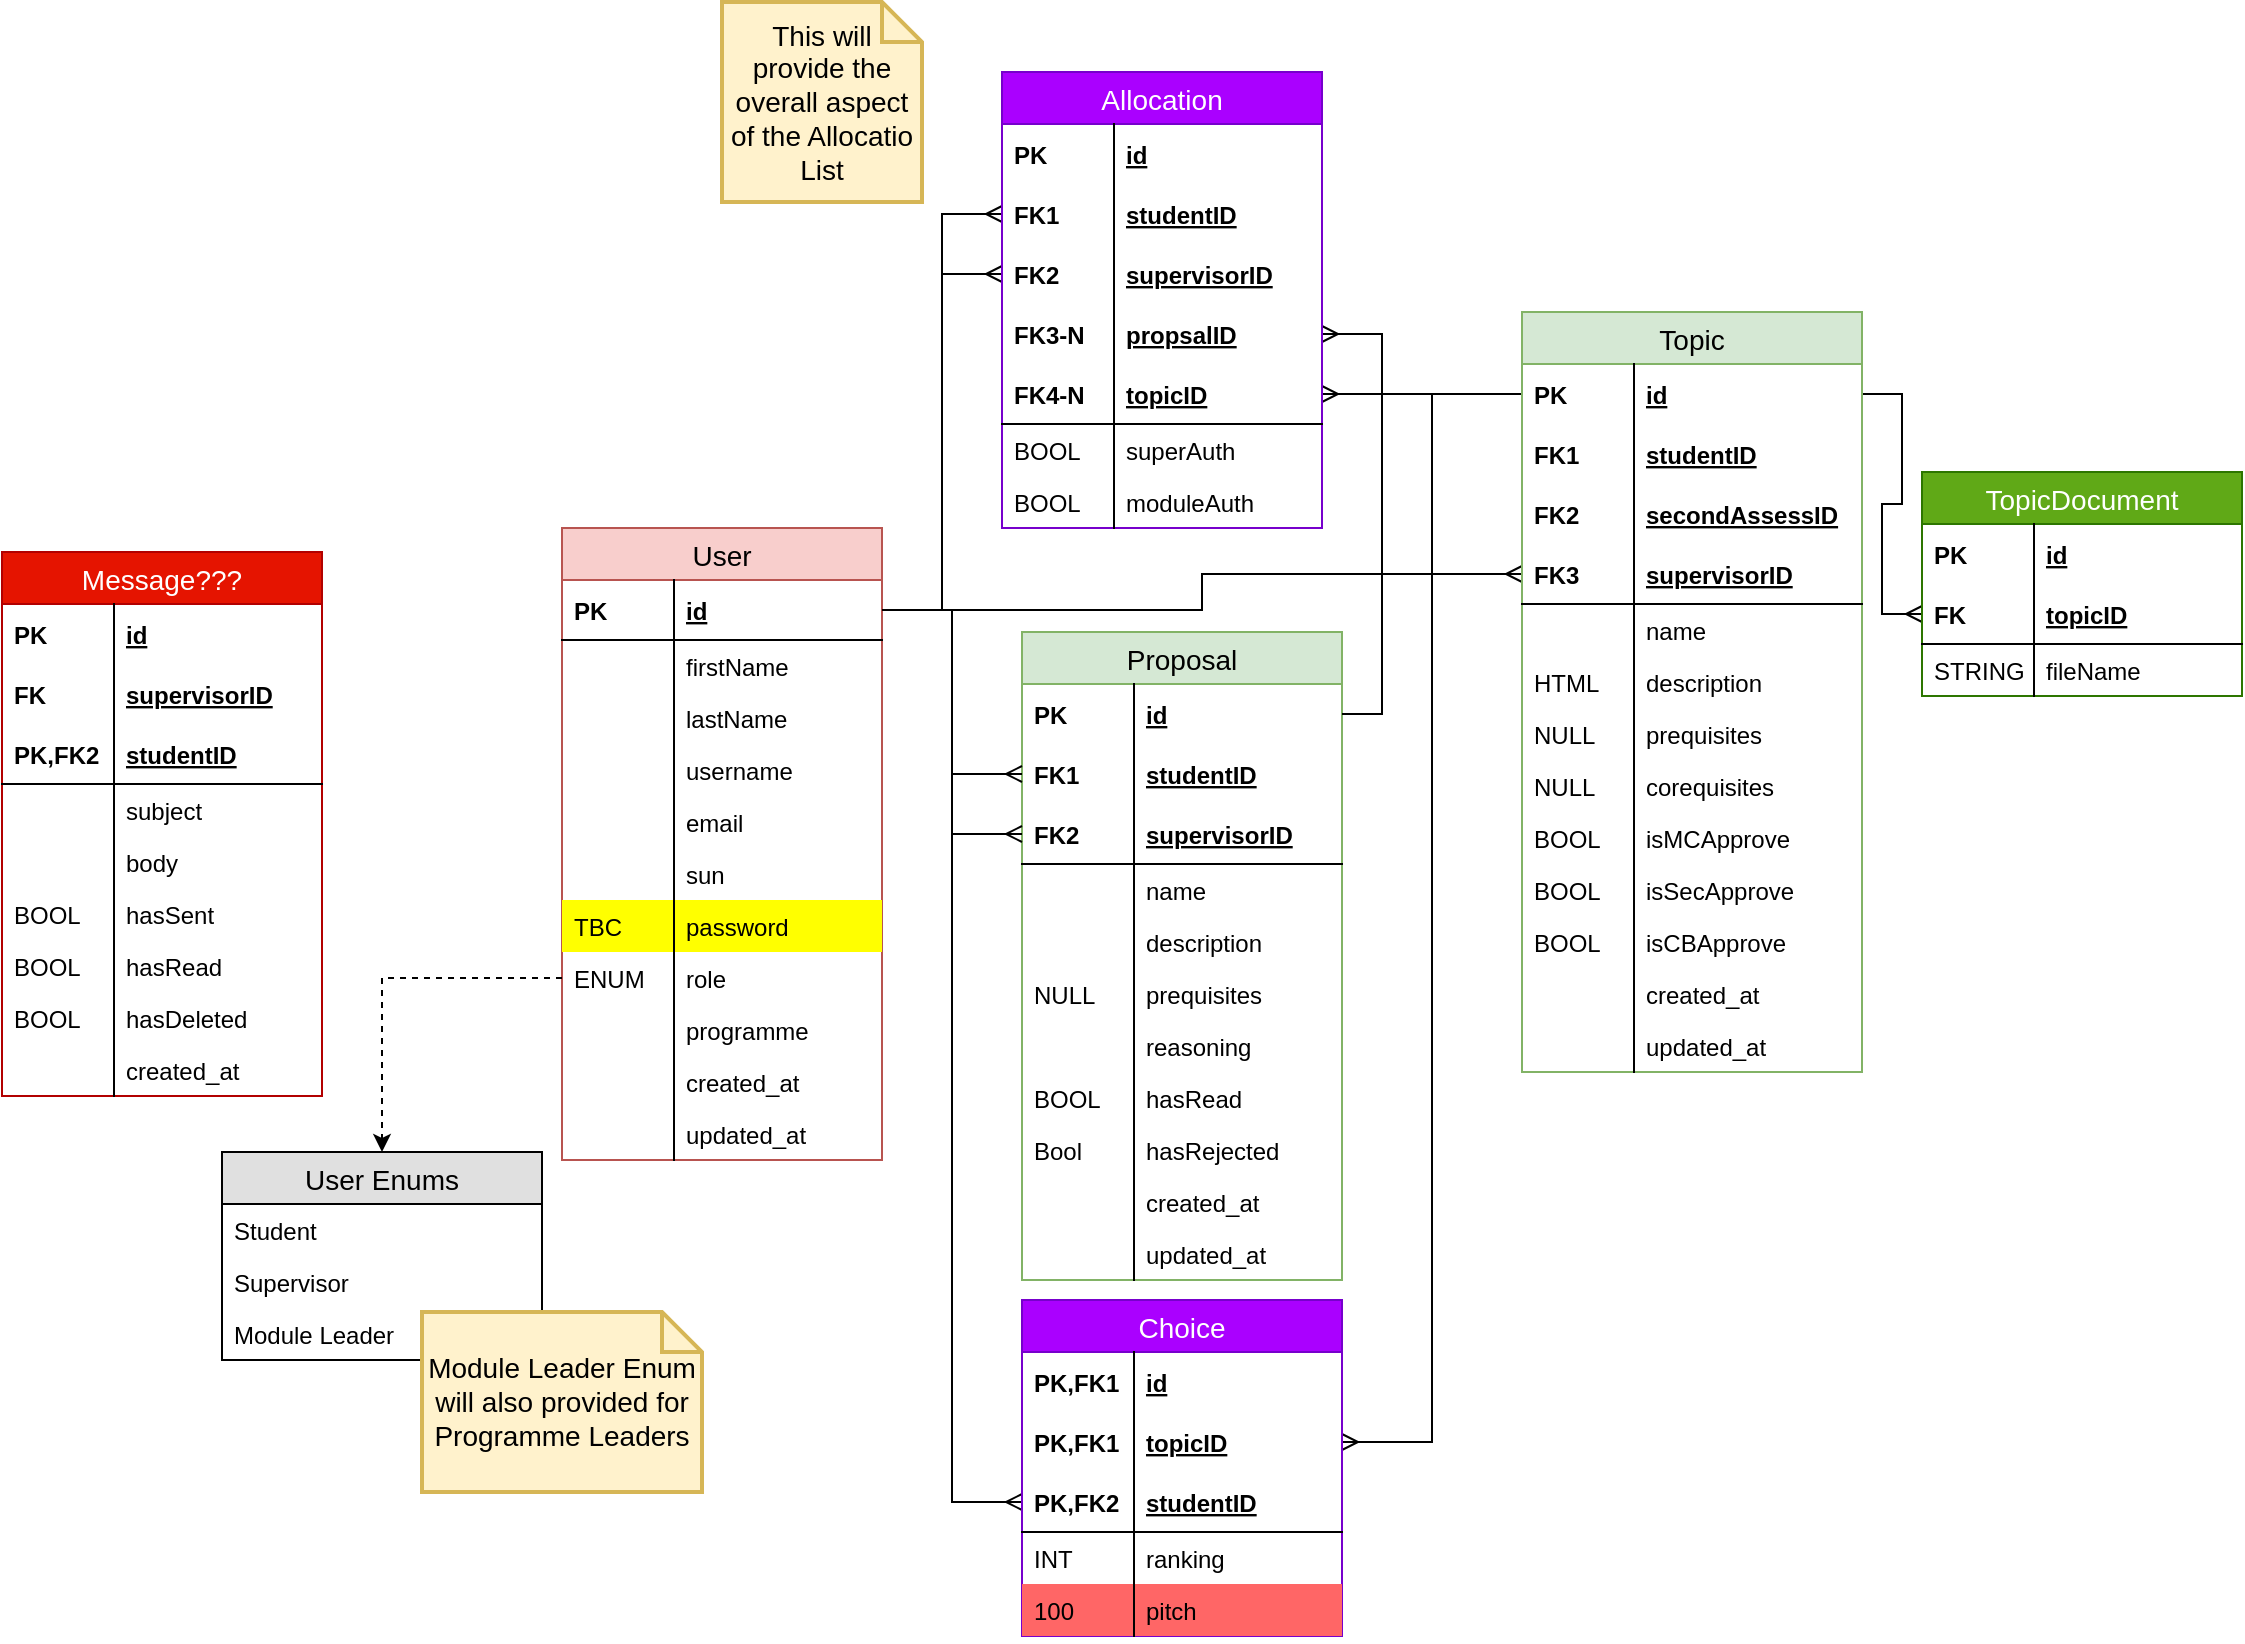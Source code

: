 <mxfile version="13.0.3" type="device"><diagram id="pIJB-IJqML7CF4rNglM8" name="Page-1"><mxGraphModel dx="1092" dy="816" grid="1" gridSize="10" guides="1" tooltips="1" connect="1" arrows="1" fold="1" page="1" pageScale="1" pageWidth="1169" pageHeight="827" math="0" shadow="0"><root><mxCell id="0"/><mxCell id="1" parent="0"/><mxCell id="Wt9ArLa1HnGOjjx6jEQi-1" value="User" style="swimlane;fontStyle=0;childLayout=stackLayout;horizontal=1;startSize=26;fillColor=#f8cecc;horizontalStack=0;resizeParent=1;resizeParentMax=0;resizeLast=0;collapsible=1;marginBottom=0;swimlaneFillColor=#ffffff;align=center;fontSize=14;strokeColor=#b85450;" parent="1" vertex="1"><mxGeometry x="300" y="268" width="160" height="316" as="geometry"/></mxCell><mxCell id="Wt9ArLa1HnGOjjx6jEQi-4" value="id" style="shape=partialRectangle;top=0;left=0;right=0;bottom=1;align=left;verticalAlign=middle;fillColor=none;spacingLeft=60;spacingRight=4;overflow=hidden;rotatable=0;points=[[0,0.5],[1,0.5]];portConstraint=eastwest;dropTarget=0;fontStyle=5;fontSize=12;" parent="Wt9ArLa1HnGOjjx6jEQi-1" vertex="1"><mxGeometry y="26" width="160" height="30" as="geometry"/></mxCell><mxCell id="Wt9ArLa1HnGOjjx6jEQi-5" value="PK" style="shape=partialRectangle;fontStyle=1;top=0;left=0;bottom=0;fillColor=none;align=left;verticalAlign=middle;spacingLeft=4;spacingRight=4;overflow=hidden;rotatable=0;points=[];portConstraint=eastwest;part=1;fontSize=12;" parent="Wt9ArLa1HnGOjjx6jEQi-4" vertex="1" connectable="0"><mxGeometry width="56" height="30" as="geometry"/></mxCell><mxCell id="Wt9ArLa1HnGOjjx6jEQi-6" value="firstName" style="shape=partialRectangle;top=0;left=0;right=0;bottom=0;align=left;verticalAlign=top;fillColor=none;spacingLeft=60;spacingRight=4;overflow=hidden;rotatable=0;points=[[0,0.5],[1,0.5]];portConstraint=eastwest;dropTarget=0;fontSize=12;" parent="Wt9ArLa1HnGOjjx6jEQi-1" vertex="1"><mxGeometry y="56" width="160" height="26" as="geometry"/></mxCell><mxCell id="Wt9ArLa1HnGOjjx6jEQi-7" value="" style="shape=partialRectangle;top=0;left=0;bottom=0;fillColor=none;align=left;verticalAlign=top;spacingLeft=4;spacingRight=4;overflow=hidden;rotatable=0;points=[];portConstraint=eastwest;part=1;fontSize=12;" parent="Wt9ArLa1HnGOjjx6jEQi-6" vertex="1" connectable="0"><mxGeometry width="56" height="26" as="geometry"/></mxCell><mxCell id="6PPOY9X0TwEy5Eci-0f8-1" value="lastName" style="shape=partialRectangle;top=0;left=0;right=0;bottom=0;align=left;verticalAlign=top;fillColor=none;spacingLeft=60;spacingRight=4;overflow=hidden;rotatable=0;points=[[0,0.5],[1,0.5]];portConstraint=eastwest;dropTarget=0;fontSize=12;" vertex="1" parent="Wt9ArLa1HnGOjjx6jEQi-1"><mxGeometry y="82" width="160" height="26" as="geometry"/></mxCell><mxCell id="6PPOY9X0TwEy5Eci-0f8-2" value="" style="shape=partialRectangle;top=0;left=0;bottom=0;fillColor=none;align=left;verticalAlign=top;spacingLeft=4;spacingRight=4;overflow=hidden;rotatable=0;points=[];portConstraint=eastwest;part=1;fontSize=12;" vertex="1" connectable="0" parent="6PPOY9X0TwEy5Eci-0f8-1"><mxGeometry width="56" height="26" as="geometry"/></mxCell><mxCell id="Wt9ArLa1HnGOjjx6jEQi-8" value="username" style="shape=partialRectangle;top=0;left=0;right=0;bottom=0;align=left;verticalAlign=top;fillColor=none;spacingLeft=60;spacingRight=4;overflow=hidden;rotatable=0;points=[[0,0.5],[1,0.5]];portConstraint=eastwest;dropTarget=0;fontSize=12;" parent="Wt9ArLa1HnGOjjx6jEQi-1" vertex="1"><mxGeometry y="108" width="160" height="26" as="geometry"/></mxCell><mxCell id="Wt9ArLa1HnGOjjx6jEQi-9" value="" style="shape=partialRectangle;top=0;left=0;bottom=0;fillColor=none;align=left;verticalAlign=top;spacingLeft=4;spacingRight=4;overflow=hidden;rotatable=0;points=[];portConstraint=eastwest;part=1;fontSize=12;" parent="Wt9ArLa1HnGOjjx6jEQi-8" vertex="1" connectable="0"><mxGeometry width="56" height="26" as="geometry"/></mxCell><mxCell id="Wt9ArLa1HnGOjjx6jEQi-10" value="email" style="shape=partialRectangle;top=0;left=0;right=0;bottom=0;align=left;verticalAlign=top;fillColor=none;spacingLeft=60;spacingRight=4;overflow=hidden;rotatable=0;points=[[0,0.5],[1,0.5]];portConstraint=eastwest;dropTarget=0;fontSize=12;" parent="Wt9ArLa1HnGOjjx6jEQi-1" vertex="1"><mxGeometry y="134" width="160" height="26" as="geometry"/></mxCell><mxCell id="Wt9ArLa1HnGOjjx6jEQi-11" value="" style="shape=partialRectangle;top=0;left=0;bottom=0;fillColor=none;align=left;verticalAlign=top;spacingLeft=4;spacingRight=4;overflow=hidden;rotatable=0;points=[];portConstraint=eastwest;part=1;fontSize=12;" parent="Wt9ArLa1HnGOjjx6jEQi-10" vertex="1" connectable="0"><mxGeometry width="56" height="26" as="geometry"/></mxCell><mxCell id="Wt9ArLa1HnGOjjx6jEQi-12" value="sun" style="shape=partialRectangle;top=0;left=0;right=0;bottom=0;align=left;verticalAlign=top;fillColor=none;spacingLeft=60;spacingRight=4;overflow=hidden;rotatable=0;points=[[0,0.5],[1,0.5]];portConstraint=eastwest;dropTarget=0;fontSize=12;" parent="Wt9ArLa1HnGOjjx6jEQi-1" vertex="1"><mxGeometry y="160" width="160" height="26" as="geometry"/></mxCell><mxCell id="Wt9ArLa1HnGOjjx6jEQi-13" value="" style="shape=partialRectangle;top=0;left=0;bottom=0;fillColor=none;align=left;verticalAlign=top;spacingLeft=4;spacingRight=4;overflow=hidden;rotatable=0;points=[];portConstraint=eastwest;part=1;fontSize=12;" parent="Wt9ArLa1HnGOjjx6jEQi-12" vertex="1" connectable="0"><mxGeometry width="56" height="26" as="geometry"/></mxCell><mxCell id="5IwWp7pkrvPKQv2HAcZf-7" value="password" style="shape=partialRectangle;top=0;left=0;right=0;bottom=0;align=left;verticalAlign=top;fillColor=#FFFF00;spacingLeft=60;spacingRight=4;overflow=hidden;rotatable=0;points=[[0,0.5],[1,0.5]];portConstraint=eastwest;dropTarget=0;fontSize=12;" parent="Wt9ArLa1HnGOjjx6jEQi-1" vertex="1"><mxGeometry y="186" width="160" height="26" as="geometry"/></mxCell><mxCell id="5IwWp7pkrvPKQv2HAcZf-8" value="TBC" style="shape=partialRectangle;top=0;left=0;bottom=0;fillColor=none;align=left;verticalAlign=top;spacingLeft=4;spacingRight=4;overflow=hidden;rotatable=0;points=[];portConstraint=eastwest;part=1;fontSize=12;" parent="5IwWp7pkrvPKQv2HAcZf-7" vertex="1" connectable="0"><mxGeometry width="56" height="26" as="geometry"/></mxCell><mxCell id="Wt9ArLa1HnGOjjx6jEQi-14" value="role" style="shape=partialRectangle;top=0;left=0;right=0;bottom=0;align=left;verticalAlign=top;fillColor=none;spacingLeft=60;spacingRight=4;overflow=hidden;rotatable=0;points=[[0,0.5],[1,0.5]];portConstraint=eastwest;dropTarget=0;fontSize=12;" parent="Wt9ArLa1HnGOjjx6jEQi-1" vertex="1"><mxGeometry y="212" width="160" height="26" as="geometry"/></mxCell><mxCell id="Wt9ArLa1HnGOjjx6jEQi-15" value="ENUM" style="shape=partialRectangle;top=0;left=0;bottom=0;fillColor=none;align=left;verticalAlign=top;spacingLeft=4;spacingRight=4;overflow=hidden;rotatable=0;points=[];portConstraint=eastwest;part=1;fontSize=12;" parent="Wt9ArLa1HnGOjjx6jEQi-14" vertex="1" connectable="0"><mxGeometry width="56" height="26" as="geometry"/></mxCell><mxCell id="Wt9ArLa1HnGOjjx6jEQi-18" value="programme" style="shape=partialRectangle;top=0;left=0;right=0;bottom=0;align=left;verticalAlign=top;fillColor=none;spacingLeft=60;spacingRight=4;overflow=hidden;rotatable=0;points=[[0,0.5],[1,0.5]];portConstraint=eastwest;dropTarget=0;fontSize=12;" parent="Wt9ArLa1HnGOjjx6jEQi-1" vertex="1"><mxGeometry y="238" width="160" height="26" as="geometry"/></mxCell><mxCell id="Wt9ArLa1HnGOjjx6jEQi-19" value="" style="shape=partialRectangle;top=0;left=0;bottom=0;fillColor=none;align=left;verticalAlign=top;spacingLeft=4;spacingRight=4;overflow=hidden;rotatable=0;points=[];portConstraint=eastwest;part=1;fontSize=12;" parent="Wt9ArLa1HnGOjjx6jEQi-18" vertex="1" connectable="0"><mxGeometry width="56" height="26" as="geometry"/></mxCell><mxCell id="hF4UYWs_kjQlju7EHwO2-56" value="created_at" style="shape=partialRectangle;top=0;left=0;right=0;bottom=0;align=left;verticalAlign=top;fillColor=none;spacingLeft=60;spacingRight=4;overflow=hidden;rotatable=0;points=[[0,0.5],[1,0.5]];portConstraint=eastwest;dropTarget=0;fontSize=12;" parent="Wt9ArLa1HnGOjjx6jEQi-1" vertex="1"><mxGeometry y="264" width="160" height="26" as="geometry"/></mxCell><mxCell id="hF4UYWs_kjQlju7EHwO2-57" value="" style="shape=partialRectangle;top=0;left=0;bottom=0;fillColor=none;align=left;verticalAlign=top;spacingLeft=4;spacingRight=4;overflow=hidden;rotatable=0;points=[];portConstraint=eastwest;part=1;fontSize=12;" parent="hF4UYWs_kjQlju7EHwO2-56" vertex="1" connectable="0"><mxGeometry width="56" height="26" as="geometry"/></mxCell><mxCell id="5IwWp7pkrvPKQv2HAcZf-9" value="updated_at" style="shape=partialRectangle;top=0;left=0;right=0;bottom=0;align=left;verticalAlign=top;fillColor=none;spacingLeft=60;spacingRight=4;overflow=hidden;rotatable=0;points=[[0,0.5],[1,0.5]];portConstraint=eastwest;dropTarget=0;fontSize=12;" parent="Wt9ArLa1HnGOjjx6jEQi-1" vertex="1"><mxGeometry y="290" width="160" height="26" as="geometry"/></mxCell><mxCell id="5IwWp7pkrvPKQv2HAcZf-10" value="" style="shape=partialRectangle;top=0;left=0;bottom=0;fillColor=none;align=left;verticalAlign=top;spacingLeft=4;spacingRight=4;overflow=hidden;rotatable=0;points=[];portConstraint=eastwest;part=1;fontSize=12;" parent="5IwWp7pkrvPKQv2HAcZf-9" vertex="1" connectable="0"><mxGeometry width="56" height="26" as="geometry"/></mxCell><mxCell id="Wt9ArLa1HnGOjjx6jEQi-61" style="edgeStyle=orthogonalEdgeStyle;rounded=0;orthogonalLoop=1;jettySize=auto;html=1;exitX=1;exitY=0.5;exitDx=0;exitDy=0;entryX=0;entryY=0.5;entryDx=0;entryDy=0;endArrow=ERmany;endFill=0;" parent="1" source="Wt9ArLa1HnGOjjx6jEQi-4" target="Wt9ArLa1HnGOjjx6jEQi-38" edge="1"><mxGeometry relative="1" as="geometry"/></mxCell><mxCell id="Wt9ArLa1HnGOjjx6jEQi-72" style="edgeStyle=orthogonalEdgeStyle;rounded=0;orthogonalLoop=1;jettySize=auto;html=1;exitX=1;exitY=0.5;exitDx=0;exitDy=0;entryX=0;entryY=0.5;entryDx=0;entryDy=0;endArrow=ERmany;endFill=0;" parent="1" source="Wt9ArLa1HnGOjjx6jEQi-4" target="Wt9ArLa1HnGOjjx6jEQi-64" edge="1"><mxGeometry relative="1" as="geometry"/></mxCell><mxCell id="Wt9ArLa1HnGOjjx6jEQi-73" style="edgeStyle=orthogonalEdgeStyle;rounded=0;orthogonalLoop=1;jettySize=auto;html=1;exitX=0;exitY=0.5;exitDx=0;exitDy=0;endArrow=ERmany;endFill=0;" parent="1" source="Wt9ArLa1HnGOjjx6jEQi-36" target="Wt9ArLa1HnGOjjx6jEQi-66" edge="1"><mxGeometry relative="1" as="geometry"/></mxCell><mxCell id="Wt9ArLa1HnGOjjx6jEQi-74" value="Proposal" style="swimlane;fontStyle=0;childLayout=stackLayout;horizontal=1;startSize=26;fillColor=#d5e8d4;horizontalStack=0;resizeParent=1;resizeParentMax=0;resizeLast=0;collapsible=1;marginBottom=0;swimlaneFillColor=#ffffff;align=center;fontSize=14;strokeColor=#82b366;" parent="1" vertex="1"><mxGeometry x="530" y="320" width="160" height="324" as="geometry"/></mxCell><mxCell id="Wt9ArLa1HnGOjjx6jEQi-75" value="id" style="shape=partialRectangle;top=0;left=0;right=0;bottom=0;align=left;verticalAlign=middle;fillColor=none;spacingLeft=60;spacingRight=4;overflow=hidden;rotatable=0;points=[[0,0.5],[1,0.5]];portConstraint=eastwest;dropTarget=0;fontStyle=5;fontSize=12;" parent="Wt9ArLa1HnGOjjx6jEQi-74" vertex="1"><mxGeometry y="26" width="160" height="30" as="geometry"/></mxCell><mxCell id="Wt9ArLa1HnGOjjx6jEQi-76" value="PK" style="shape=partialRectangle;fontStyle=1;top=0;left=0;bottom=0;fillColor=none;align=left;verticalAlign=middle;spacingLeft=4;spacingRight=4;overflow=hidden;rotatable=0;points=[];portConstraint=eastwest;part=1;fontSize=12;" parent="Wt9ArLa1HnGOjjx6jEQi-75" vertex="1" connectable="0"><mxGeometry width="56" height="30" as="geometry"/></mxCell><mxCell id="Wt9ArLa1HnGOjjx6jEQi-81" value="studentID" style="shape=partialRectangle;top=0;left=0;right=0;bottom=0;align=left;verticalAlign=middle;fillColor=none;spacingLeft=60;spacingRight=4;overflow=hidden;rotatable=0;points=[[0,0.5],[1,0.5]];portConstraint=eastwest;dropTarget=0;fontStyle=5;fontSize=12;" parent="Wt9ArLa1HnGOjjx6jEQi-74" vertex="1"><mxGeometry y="56" width="160" height="30" as="geometry"/></mxCell><mxCell id="Wt9ArLa1HnGOjjx6jEQi-82" value="FK1" style="shape=partialRectangle;fontStyle=1;top=0;left=0;bottom=0;fillColor=none;align=left;verticalAlign=middle;spacingLeft=4;spacingRight=4;overflow=hidden;rotatable=0;points=[];portConstraint=eastwest;part=1;fontSize=12;" parent="Wt9ArLa1HnGOjjx6jEQi-81" vertex="1" connectable="0"><mxGeometry width="56" height="30" as="geometry"/></mxCell><mxCell id="Wt9ArLa1HnGOjjx6jEQi-77" value="supervisorID" style="shape=partialRectangle;top=0;left=0;right=0;bottom=1;align=left;verticalAlign=middle;fillColor=none;spacingLeft=60;spacingRight=4;overflow=hidden;rotatable=0;points=[[0,0.5],[1,0.5]];portConstraint=eastwest;dropTarget=0;fontStyle=5;fontSize=12;" parent="Wt9ArLa1HnGOjjx6jEQi-74" vertex="1"><mxGeometry y="86" width="160" height="30" as="geometry"/></mxCell><mxCell id="Wt9ArLa1HnGOjjx6jEQi-78" value="FK2" style="shape=partialRectangle;fontStyle=1;top=0;left=0;bottom=0;fillColor=none;align=left;verticalAlign=middle;spacingLeft=4;spacingRight=4;overflow=hidden;rotatable=0;points=[];portConstraint=eastwest;part=1;fontSize=12;" parent="Wt9ArLa1HnGOjjx6jEQi-77" vertex="1" connectable="0"><mxGeometry width="56" height="30" as="geometry"/></mxCell><mxCell id="Wt9ArLa1HnGOjjx6jEQi-79" value="name" style="shape=partialRectangle;top=0;left=0;right=0;bottom=0;align=left;verticalAlign=top;fillColor=none;spacingLeft=60;spacingRight=4;overflow=hidden;rotatable=0;points=[[0,0.5],[1,0.5]];portConstraint=eastwest;dropTarget=0;fontSize=12;" parent="Wt9ArLa1HnGOjjx6jEQi-74" vertex="1"><mxGeometry y="116" width="160" height="26" as="geometry"/></mxCell><mxCell id="Wt9ArLa1HnGOjjx6jEQi-80" value="" style="shape=partialRectangle;top=0;left=0;bottom=0;fillColor=none;align=left;verticalAlign=top;spacingLeft=4;spacingRight=4;overflow=hidden;rotatable=0;points=[];portConstraint=eastwest;part=1;fontSize=12;" parent="Wt9ArLa1HnGOjjx6jEQi-79" vertex="1" connectable="0"><mxGeometry width="56" height="26" as="geometry"/></mxCell><mxCell id="Wt9ArLa1HnGOjjx6jEQi-85" value="description" style="shape=partialRectangle;top=0;left=0;right=0;bottom=0;align=left;verticalAlign=top;fillColor=none;spacingLeft=60;spacingRight=4;overflow=hidden;rotatable=0;points=[[0,0.5],[1,0.5]];portConstraint=eastwest;dropTarget=0;fontSize=12;" parent="Wt9ArLa1HnGOjjx6jEQi-74" vertex="1"><mxGeometry y="142" width="160" height="26" as="geometry"/></mxCell><mxCell id="Wt9ArLa1HnGOjjx6jEQi-86" value="" style="shape=partialRectangle;top=0;left=0;bottom=0;fillColor=none;align=left;verticalAlign=top;spacingLeft=4;spacingRight=4;overflow=hidden;rotatable=0;points=[];portConstraint=eastwest;part=1;fontSize=12;" parent="Wt9ArLa1HnGOjjx6jEQi-85" vertex="1" connectable="0"><mxGeometry width="56" height="26" as="geometry"/></mxCell><mxCell id="wi3k0nKlfGp38CynhRo2-2" value="prequisites" style="shape=partialRectangle;top=0;left=0;right=0;bottom=0;align=left;verticalAlign=top;fillColor=none;spacingLeft=60;spacingRight=4;overflow=hidden;rotatable=0;points=[[0,0.5],[1,0.5]];portConstraint=eastwest;dropTarget=0;fontSize=12;" parent="Wt9ArLa1HnGOjjx6jEQi-74" vertex="1"><mxGeometry y="168" width="160" height="26" as="geometry"/></mxCell><mxCell id="wi3k0nKlfGp38CynhRo2-3" value="NULL" style="shape=partialRectangle;top=0;left=0;bottom=0;fillColor=none;align=left;verticalAlign=top;spacingLeft=4;spacingRight=4;overflow=hidden;rotatable=0;points=[];portConstraint=eastwest;part=1;fontSize=12;" parent="wi3k0nKlfGp38CynhRo2-2" vertex="1" connectable="0"><mxGeometry width="56" height="26" as="geometry"/></mxCell><mxCell id="_rN2ueFDm7kN7MeMnVRE-1" value="reasoning" style="shape=partialRectangle;top=0;left=0;right=0;bottom=0;align=left;verticalAlign=top;fillColor=none;spacingLeft=60;spacingRight=4;overflow=hidden;rotatable=0;points=[[0,0.5],[1,0.5]];portConstraint=eastwest;dropTarget=0;fontSize=12;" parent="Wt9ArLa1HnGOjjx6jEQi-74" vertex="1"><mxGeometry y="194" width="160" height="26" as="geometry"/></mxCell><mxCell id="_rN2ueFDm7kN7MeMnVRE-2" value="" style="shape=partialRectangle;top=0;left=0;bottom=0;fillColor=none;align=left;verticalAlign=top;spacingLeft=4;spacingRight=4;overflow=hidden;rotatable=0;points=[];portConstraint=eastwest;part=1;fontSize=12;" parent="_rN2ueFDm7kN7MeMnVRE-1" vertex="1" connectable="0"><mxGeometry width="56" height="26" as="geometry"/></mxCell><mxCell id="6PPOY9X0TwEy5Eci-0f8-12" value="hasRead" style="shape=partialRectangle;top=0;left=0;right=0;bottom=0;align=left;verticalAlign=top;fillColor=none;spacingLeft=60;spacingRight=4;overflow=hidden;rotatable=0;points=[[0,0.5],[1,0.5]];portConstraint=eastwest;dropTarget=0;fontSize=12;" vertex="1" parent="Wt9ArLa1HnGOjjx6jEQi-74"><mxGeometry y="220" width="160" height="26" as="geometry"/></mxCell><mxCell id="6PPOY9X0TwEy5Eci-0f8-13" value="BOOL" style="shape=partialRectangle;top=0;left=0;bottom=0;fillColor=none;align=left;verticalAlign=top;spacingLeft=4;spacingRight=4;overflow=hidden;rotatable=0;points=[];portConstraint=eastwest;part=1;fontSize=12;" vertex="1" connectable="0" parent="6PPOY9X0TwEy5Eci-0f8-12"><mxGeometry width="56" height="26" as="geometry"/></mxCell><mxCell id="6PPOY9X0TwEy5Eci-0f8-14" value="hasRejected" style="shape=partialRectangle;top=0;left=0;right=0;bottom=0;align=left;verticalAlign=top;fillColor=none;spacingLeft=60;spacingRight=4;overflow=hidden;rotatable=0;points=[[0,0.5],[1,0.5]];portConstraint=eastwest;dropTarget=0;fontSize=12;" vertex="1" parent="Wt9ArLa1HnGOjjx6jEQi-74"><mxGeometry y="246" width="160" height="26" as="geometry"/></mxCell><mxCell id="6PPOY9X0TwEy5Eci-0f8-15" value="Bool" style="shape=partialRectangle;top=0;left=0;bottom=0;fillColor=none;align=left;verticalAlign=top;spacingLeft=4;spacingRight=4;overflow=hidden;rotatable=0;points=[];portConstraint=eastwest;part=1;fontSize=12;" vertex="1" connectable="0" parent="6PPOY9X0TwEy5Eci-0f8-14"><mxGeometry width="56" height="26" as="geometry"/></mxCell><mxCell id="hF4UYWs_kjQlju7EHwO2-30" value="created_at" style="shape=partialRectangle;top=0;left=0;right=0;bottom=0;align=left;verticalAlign=top;fillColor=none;spacingLeft=60;spacingRight=4;overflow=hidden;rotatable=0;points=[[0,0.5],[1,0.5]];portConstraint=eastwest;dropTarget=0;fontSize=12;" parent="Wt9ArLa1HnGOjjx6jEQi-74" vertex="1"><mxGeometry y="272" width="160" height="26" as="geometry"/></mxCell><mxCell id="hF4UYWs_kjQlju7EHwO2-31" value="" style="shape=partialRectangle;top=0;left=0;bottom=0;fillColor=none;align=left;verticalAlign=top;spacingLeft=4;spacingRight=4;overflow=hidden;rotatable=0;points=[];portConstraint=eastwest;part=1;fontSize=12;" parent="hF4UYWs_kjQlju7EHwO2-30" vertex="1" connectable="0"><mxGeometry width="56" height="26" as="geometry"/></mxCell><mxCell id="hF4UYWs_kjQlju7EHwO2-28" value="updated_at" style="shape=partialRectangle;top=0;left=0;right=0;bottom=0;align=left;verticalAlign=top;fillColor=none;spacingLeft=60;spacingRight=4;overflow=hidden;rotatable=0;points=[[0,0.5],[1,0.5]];portConstraint=eastwest;dropTarget=0;fontSize=12;" parent="Wt9ArLa1HnGOjjx6jEQi-74" vertex="1"><mxGeometry y="298" width="160" height="26" as="geometry"/></mxCell><mxCell id="hF4UYWs_kjQlju7EHwO2-29" value="" style="shape=partialRectangle;top=0;left=0;bottom=0;fillColor=none;align=left;verticalAlign=top;spacingLeft=4;spacingRight=4;overflow=hidden;rotatable=0;points=[];portConstraint=eastwest;part=1;fontSize=12;" parent="hF4UYWs_kjQlju7EHwO2-28" vertex="1" connectable="0"><mxGeometry width="56" height="26" as="geometry"/></mxCell><mxCell id="Wt9ArLa1HnGOjjx6jEQi-83" style="edgeStyle=orthogonalEdgeStyle;rounded=0;orthogonalLoop=1;jettySize=auto;html=1;exitX=1;exitY=0.5;exitDx=0;exitDy=0;entryX=0;entryY=0.5;entryDx=0;entryDy=0;endArrow=ERmany;endFill=0;" parent="1" source="Wt9ArLa1HnGOjjx6jEQi-4" target="Wt9ArLa1HnGOjjx6jEQi-81" edge="1"><mxGeometry relative="1" as="geometry"/></mxCell><mxCell id="Wt9ArLa1HnGOjjx6jEQi-84" style="edgeStyle=orthogonalEdgeStyle;rounded=0;orthogonalLoop=1;jettySize=auto;html=1;exitX=1;exitY=0.5;exitDx=0;exitDy=0;entryX=0;entryY=0.5;entryDx=0;entryDy=0;endArrow=ERmany;endFill=0;" parent="1" source="Wt9ArLa1HnGOjjx6jEQi-4" target="Wt9ArLa1HnGOjjx6jEQi-77" edge="1"><mxGeometry relative="1" as="geometry"/></mxCell><mxCell id="hF4UYWs_kjQlju7EHwO2-12" value="Message???" style="swimlane;fontStyle=0;childLayout=stackLayout;horizontal=1;startSize=26;fillColor=#e51400;horizontalStack=0;resizeParent=1;resizeParentMax=0;resizeLast=0;collapsible=1;marginBottom=0;swimlaneFillColor=#ffffff;align=center;fontSize=14;strokeColor=#B20000;fontColor=#ffffff;" parent="1" vertex="1"><mxGeometry x="20" y="280" width="160" height="272" as="geometry"/></mxCell><mxCell id="hF4UYWs_kjQlju7EHwO2-13" value="id" style="shape=partialRectangle;top=0;left=0;right=0;bottom=0;align=left;verticalAlign=middle;fillColor=none;spacingLeft=60;spacingRight=4;overflow=hidden;rotatable=0;points=[[0,0.5],[1,0.5]];portConstraint=eastwest;dropTarget=0;fontStyle=5;fontSize=12;" parent="hF4UYWs_kjQlju7EHwO2-12" vertex="1"><mxGeometry y="26" width="160" height="30" as="geometry"/></mxCell><mxCell id="hF4UYWs_kjQlju7EHwO2-14" value="PK" style="shape=partialRectangle;fontStyle=1;top=0;left=0;bottom=0;fillColor=none;align=left;verticalAlign=middle;spacingLeft=4;spacingRight=4;overflow=hidden;rotatable=0;points=[];portConstraint=eastwest;part=1;fontSize=12;" parent="hF4UYWs_kjQlju7EHwO2-13" vertex="1" connectable="0"><mxGeometry width="56" height="30" as="geometry"/></mxCell><mxCell id="R9j6-cXA-EE4j9JahgjB-1" value="supervisorID" style="shape=partialRectangle;top=0;left=0;right=0;bottom=0;align=left;verticalAlign=middle;fillColor=none;spacingLeft=60;spacingRight=4;overflow=hidden;rotatable=0;points=[[0,0.5],[1,0.5]];portConstraint=eastwest;dropTarget=0;fontStyle=5;fontSize=12;" parent="hF4UYWs_kjQlju7EHwO2-12" vertex="1"><mxGeometry y="56" width="160" height="30" as="geometry"/></mxCell><mxCell id="R9j6-cXA-EE4j9JahgjB-2" value="FK" style="shape=partialRectangle;fontStyle=1;top=0;left=0;bottom=0;fillColor=none;align=left;verticalAlign=middle;spacingLeft=4;spacingRight=4;overflow=hidden;rotatable=0;points=[];portConstraint=eastwest;part=1;fontSize=12;" parent="R9j6-cXA-EE4j9JahgjB-1" vertex="1" connectable="0"><mxGeometry width="56" height="30" as="geometry"/></mxCell><mxCell id="hF4UYWs_kjQlju7EHwO2-15" value="studentID" style="shape=partialRectangle;top=0;left=0;right=0;bottom=1;align=left;verticalAlign=middle;fillColor=none;spacingLeft=60;spacingRight=4;overflow=hidden;rotatable=0;points=[[0,0.5],[1,0.5]];portConstraint=eastwest;dropTarget=0;fontStyle=5;fontSize=12;" parent="hF4UYWs_kjQlju7EHwO2-12" vertex="1"><mxGeometry y="86" width="160" height="30" as="geometry"/></mxCell><mxCell id="hF4UYWs_kjQlju7EHwO2-16" value="PK,FK2" style="shape=partialRectangle;fontStyle=1;top=0;left=0;bottom=0;fillColor=none;align=left;verticalAlign=middle;spacingLeft=4;spacingRight=4;overflow=hidden;rotatable=0;points=[];portConstraint=eastwest;part=1;fontSize=12;" parent="hF4UYWs_kjQlju7EHwO2-15" vertex="1" connectable="0"><mxGeometry width="56" height="30" as="geometry"/></mxCell><mxCell id="hF4UYWs_kjQlju7EHwO2-17" value="subject" style="shape=partialRectangle;top=0;left=0;right=0;bottom=0;align=left;verticalAlign=top;fillColor=none;spacingLeft=60;spacingRight=4;overflow=hidden;rotatable=0;points=[[0,0.5],[1,0.5]];portConstraint=eastwest;dropTarget=0;fontSize=12;" parent="hF4UYWs_kjQlju7EHwO2-12" vertex="1"><mxGeometry y="116" width="160" height="26" as="geometry"/></mxCell><mxCell id="hF4UYWs_kjQlju7EHwO2-18" value="" style="shape=partialRectangle;top=0;left=0;bottom=0;fillColor=none;align=left;verticalAlign=top;spacingLeft=4;spacingRight=4;overflow=hidden;rotatable=0;points=[];portConstraint=eastwest;part=1;fontSize=12;" parent="hF4UYWs_kjQlju7EHwO2-17" vertex="1" connectable="0"><mxGeometry width="56" height="26" as="geometry"/></mxCell><mxCell id="hF4UYWs_kjQlju7EHwO2-19" value="body" style="shape=partialRectangle;top=0;left=0;right=0;bottom=0;align=left;verticalAlign=top;fillColor=none;spacingLeft=60;spacingRight=4;overflow=hidden;rotatable=0;points=[[0,0.5],[1,0.5]];portConstraint=eastwest;dropTarget=0;fontSize=12;" parent="hF4UYWs_kjQlju7EHwO2-12" vertex="1"><mxGeometry y="142" width="160" height="26" as="geometry"/></mxCell><mxCell id="hF4UYWs_kjQlju7EHwO2-20" value="" style="shape=partialRectangle;top=0;left=0;bottom=0;fillColor=none;align=left;verticalAlign=top;spacingLeft=4;spacingRight=4;overflow=hidden;rotatable=0;points=[];portConstraint=eastwest;part=1;fontSize=12;" parent="hF4UYWs_kjQlju7EHwO2-19" vertex="1" connectable="0"><mxGeometry width="56" height="26" as="geometry"/></mxCell><mxCell id="5IwWp7pkrvPKQv2HAcZf-5" value="hasSent" style="shape=partialRectangle;top=0;left=0;right=0;bottom=0;align=left;verticalAlign=top;fillColor=none;spacingLeft=60;spacingRight=4;overflow=hidden;rotatable=0;points=[[0,0.5],[1,0.5]];portConstraint=eastwest;dropTarget=0;fontSize=12;" parent="hF4UYWs_kjQlju7EHwO2-12" vertex="1"><mxGeometry y="168" width="160" height="26" as="geometry"/></mxCell><mxCell id="5IwWp7pkrvPKQv2HAcZf-6" value="BOOL" style="shape=partialRectangle;top=0;left=0;bottom=0;fillColor=none;align=left;verticalAlign=top;spacingLeft=4;spacingRight=4;overflow=hidden;rotatable=0;points=[];portConstraint=eastwest;part=1;fontSize=12;" parent="5IwWp7pkrvPKQv2HAcZf-5" vertex="1" connectable="0"><mxGeometry width="56" height="26" as="geometry"/></mxCell><mxCell id="hF4UYWs_kjQlju7EHwO2-23" value="hasRead" style="shape=partialRectangle;top=0;left=0;right=0;bottom=0;align=left;verticalAlign=top;fillColor=none;spacingLeft=60;spacingRight=4;overflow=hidden;rotatable=0;points=[[0,0.5],[1,0.5]];portConstraint=eastwest;dropTarget=0;fontSize=12;" parent="hF4UYWs_kjQlju7EHwO2-12" vertex="1"><mxGeometry y="194" width="160" height="26" as="geometry"/></mxCell><mxCell id="hF4UYWs_kjQlju7EHwO2-24" value="BOOL" style="shape=partialRectangle;top=0;left=0;bottom=0;fillColor=none;align=left;verticalAlign=top;spacingLeft=4;spacingRight=4;overflow=hidden;rotatable=0;points=[];portConstraint=eastwest;part=1;fontSize=12;" parent="hF4UYWs_kjQlju7EHwO2-23" vertex="1" connectable="0"><mxGeometry width="56" height="26" as="geometry"/></mxCell><mxCell id="hF4UYWs_kjQlju7EHwO2-25" value="hasDeleted" style="shape=partialRectangle;top=0;left=0;right=0;bottom=0;align=left;verticalAlign=top;fillColor=none;spacingLeft=60;spacingRight=4;overflow=hidden;rotatable=0;points=[[0,0.5],[1,0.5]];portConstraint=eastwest;dropTarget=0;fontSize=12;" parent="hF4UYWs_kjQlju7EHwO2-12" vertex="1"><mxGeometry y="220" width="160" height="26" as="geometry"/></mxCell><mxCell id="hF4UYWs_kjQlju7EHwO2-26" value="BOOL" style="shape=partialRectangle;top=0;left=0;bottom=0;fillColor=none;align=left;verticalAlign=top;spacingLeft=4;spacingRight=4;overflow=hidden;rotatable=0;points=[];portConstraint=eastwest;part=1;fontSize=12;" parent="hF4UYWs_kjQlju7EHwO2-25" vertex="1" connectable="0"><mxGeometry width="56" height="26" as="geometry"/></mxCell><mxCell id="hF4UYWs_kjQlju7EHwO2-32" value="created_at" style="shape=partialRectangle;top=0;left=0;right=0;bottom=0;align=left;verticalAlign=top;fillColor=none;spacingLeft=60;spacingRight=4;overflow=hidden;rotatable=0;points=[[0,0.5],[1,0.5]];portConstraint=eastwest;dropTarget=0;fontSize=12;" parent="hF4UYWs_kjQlju7EHwO2-12" vertex="1"><mxGeometry y="246" width="160" height="26" as="geometry"/></mxCell><mxCell id="hF4UYWs_kjQlju7EHwO2-33" value="" style="shape=partialRectangle;top=0;left=0;bottom=0;fillColor=none;align=left;verticalAlign=top;spacingLeft=4;spacingRight=4;overflow=hidden;rotatable=0;points=[];portConstraint=eastwest;part=1;fontSize=12;" parent="hF4UYWs_kjQlju7EHwO2-32" vertex="1" connectable="0"><mxGeometry width="56" height="26" as="geometry"/></mxCell><mxCell id="hF4UYWs_kjQlju7EHwO2-40" value="User Enums" style="swimlane;fontStyle=0;childLayout=stackLayout;horizontal=1;startSize=26;fillColor=#e0e0e0;horizontalStack=0;resizeParent=1;resizeParentMax=0;resizeLast=0;collapsible=1;marginBottom=0;swimlaneFillColor=#ffffff;align=center;fontSize=14;" parent="1" vertex="1"><mxGeometry x="130" y="580" width="160" height="104" as="geometry"/></mxCell><mxCell id="hF4UYWs_kjQlju7EHwO2-41" value="Student" style="text;strokeColor=none;fillColor=none;spacingLeft=4;spacingRight=4;overflow=hidden;rotatable=0;points=[[0,0.5],[1,0.5]];portConstraint=eastwest;fontSize=12;" parent="hF4UYWs_kjQlju7EHwO2-40" vertex="1"><mxGeometry y="26" width="160" height="26" as="geometry"/></mxCell><mxCell id="hF4UYWs_kjQlju7EHwO2-42" value="Supervisor" style="text;strokeColor=none;fillColor=none;spacingLeft=4;spacingRight=4;overflow=hidden;rotatable=0;points=[[0,0.5],[1,0.5]];portConstraint=eastwest;fontSize=12;" parent="hF4UYWs_kjQlju7EHwO2-40" vertex="1"><mxGeometry y="52" width="160" height="26" as="geometry"/></mxCell><mxCell id="hF4UYWs_kjQlju7EHwO2-43" value="Module Leader" style="text;strokeColor=none;fillColor=none;spacingLeft=4;spacingRight=4;overflow=hidden;rotatable=0;points=[[0,0.5],[1,0.5]];portConstraint=eastwest;fontSize=12;" parent="hF4UYWs_kjQlju7EHwO2-40" vertex="1"><mxGeometry y="78" width="160" height="26" as="geometry"/></mxCell><mxCell id="hF4UYWs_kjQlju7EHwO2-44" style="edgeStyle=orthogonalEdgeStyle;rounded=0;orthogonalLoop=1;jettySize=auto;html=1;exitX=0;exitY=0.5;exitDx=0;exitDy=0;entryX=0.5;entryY=0;entryDx=0;entryDy=0;dashed=1;" parent="1" source="Wt9ArLa1HnGOjjx6jEQi-14" target="hF4UYWs_kjQlju7EHwO2-40" edge="1"><mxGeometry relative="1" as="geometry"/></mxCell><mxCell id="bOHdCG73eSv5scTNMk47-1" value="This will provide the overall aspect of the Allocatio List" style="shape=note;strokeWidth=2;fontSize=14;size=20;whiteSpace=wrap;html=1;fillColor=#fff2cc;strokeColor=#d6b656;" parent="1" vertex="1"><mxGeometry x="380" y="5" width="100" height="100" as="geometry"/></mxCell><mxCell id="4hPryIoyJBKJu1nF0KRM-1" style="edgeStyle=orthogonalEdgeStyle;rounded=0;orthogonalLoop=1;jettySize=auto;html=1;exitX=1;exitY=0.5;exitDx=0;exitDy=0;entryX=1;entryY=0.5;entryDx=0;entryDy=0;endArrow=ERmany;endFill=0;" parent="1" source="Wt9ArLa1HnGOjjx6jEQi-75" target="n1r7mrbsihjbYxP3M2_--1" edge="1"><mxGeometry relative="1" as="geometry"/></mxCell><mxCell id="4hPryIoyJBKJu1nF0KRM-13" style="edgeStyle=orthogonalEdgeStyle;rounded=0;orthogonalLoop=1;jettySize=auto;html=1;exitX=1;exitY=0.5;exitDx=0;exitDy=0;entryX=0;entryY=0.5;entryDx=0;entryDy=0;endArrow=ERmany;endFill=0;" parent="1" source="Wt9ArLa1HnGOjjx6jEQi-4" target="4hPryIoyJBKJu1nF0KRM-7" edge="1"><mxGeometry relative="1" as="geometry"/></mxCell><mxCell id="4hPryIoyJBKJu1nF0KRM-14" style="edgeStyle=orthogonalEdgeStyle;rounded=0;orthogonalLoop=1;jettySize=auto;html=1;exitX=0;exitY=0.5;exitDx=0;exitDy=0;entryX=1;entryY=0.5;entryDx=0;entryDy=0;endArrow=ERmany;endFill=0;" parent="1" source="Wt9ArLa1HnGOjjx6jEQi-36" target="4hPryIoyJBKJu1nF0KRM-11" edge="1"><mxGeometry relative="1" as="geometry"/></mxCell><mxCell id="5IwWp7pkrvPKQv2HAcZf-1" value="Module Leader Enum will also provided for Programme Leaders" style="shape=note;strokeWidth=2;fontSize=14;size=20;whiteSpace=wrap;html=1;fillColor=#fff2cc;strokeColor=#d6b656;" parent="1" vertex="1"><mxGeometry x="230" y="660" width="140" height="90" as="geometry"/></mxCell><mxCell id="5IwWp7pkrvPKQv2HAcZf-2" style="edgeStyle=orthogonalEdgeStyle;rounded=0;orthogonalLoop=1;jettySize=auto;html=1;exitX=1;exitY=0.5;exitDx=0;exitDy=0;entryX=0;entryY=0.5;entryDx=0;entryDy=0;endArrow=ERmany;endFill=0;" parent="1" source="Wt9ArLa1HnGOjjx6jEQi-36" target="hF4UYWs_kjQlju7EHwO2-62" edge="1"><mxGeometry relative="1" as="geometry"/></mxCell><mxCell id="wEZZ_h_p8Sls5xjXJOug-4" style="edgeStyle=orthogonalEdgeStyle;rounded=0;orthogonalLoop=1;jettySize=auto;html=1;exitX=1;exitY=0.5;exitDx=0;exitDy=0;entryX=0;entryY=0.5;entryDx=0;entryDy=0;endArrow=ERmany;endFill=0;" parent="1" source="Wt9ArLa1HnGOjjx6jEQi-4" target="wEZZ_h_p8Sls5xjXJOug-1" edge="1"><mxGeometry relative="1" as="geometry"/></mxCell><mxCell id="hF4UYWs_kjQlju7EHwO2-59" value="TopicDocument" style="swimlane;fontStyle=0;childLayout=stackLayout;horizontal=1;startSize=26;fillColor=#60a917;horizontalStack=0;resizeParent=1;resizeParentMax=0;resizeLast=0;collapsible=1;marginBottom=0;swimlaneFillColor=#ffffff;align=center;fontSize=14;strokeColor=#2D7600;fontColor=#ffffff;" parent="1" vertex="1"><mxGeometry x="980" y="240" width="160" height="112" as="geometry"/></mxCell><mxCell id="hF4UYWs_kjQlju7EHwO2-60" value="id" style="shape=partialRectangle;top=0;left=0;right=0;bottom=0;align=left;verticalAlign=middle;fillColor=none;spacingLeft=60;spacingRight=4;overflow=hidden;rotatable=0;points=[[0,0.5],[1,0.5]];portConstraint=eastwest;dropTarget=0;fontStyle=5;fontSize=12;" parent="hF4UYWs_kjQlju7EHwO2-59" vertex="1"><mxGeometry y="26" width="160" height="30" as="geometry"/></mxCell><mxCell id="hF4UYWs_kjQlju7EHwO2-61" value="PK" style="shape=partialRectangle;fontStyle=1;top=0;left=0;bottom=0;fillColor=none;align=left;verticalAlign=middle;spacingLeft=4;spacingRight=4;overflow=hidden;rotatable=0;points=[];portConstraint=eastwest;part=1;fontSize=12;" parent="hF4UYWs_kjQlju7EHwO2-60" vertex="1" connectable="0"><mxGeometry width="56" height="30" as="geometry"/></mxCell><mxCell id="hF4UYWs_kjQlju7EHwO2-62" value="topicID" style="shape=partialRectangle;top=0;left=0;right=0;bottom=1;align=left;verticalAlign=middle;fillColor=none;spacingLeft=60;spacingRight=4;overflow=hidden;rotatable=0;points=[[0,0.5],[1,0.5]];portConstraint=eastwest;dropTarget=0;fontStyle=5;fontSize=12;" parent="hF4UYWs_kjQlju7EHwO2-59" vertex="1"><mxGeometry y="56" width="160" height="30" as="geometry"/></mxCell><mxCell id="hF4UYWs_kjQlju7EHwO2-63" value="FK" style="shape=partialRectangle;fontStyle=1;top=0;left=0;bottom=0;fillColor=none;align=left;verticalAlign=middle;spacingLeft=4;spacingRight=4;overflow=hidden;rotatable=0;points=[];portConstraint=eastwest;part=1;fontSize=12;" parent="hF4UYWs_kjQlju7EHwO2-62" vertex="1" connectable="0"><mxGeometry width="56" height="30" as="geometry"/></mxCell><mxCell id="hF4UYWs_kjQlju7EHwO2-64" value="fileName" style="shape=partialRectangle;top=0;left=0;right=0;bottom=0;align=left;verticalAlign=top;fillColor=none;spacingLeft=60;spacingRight=4;overflow=hidden;rotatable=0;points=[[0,0.5],[1,0.5]];portConstraint=eastwest;dropTarget=0;fontSize=12;" parent="hF4UYWs_kjQlju7EHwO2-59" vertex="1"><mxGeometry y="86" width="160" height="26" as="geometry"/></mxCell><mxCell id="hF4UYWs_kjQlju7EHwO2-65" value="STRING" style="shape=partialRectangle;top=0;left=0;bottom=0;fillColor=none;align=left;verticalAlign=top;spacingLeft=4;spacingRight=4;overflow=hidden;rotatable=0;points=[];portConstraint=eastwest;part=1;fontSize=12;" parent="hF4UYWs_kjQlju7EHwO2-64" vertex="1" connectable="0"><mxGeometry width="56" height="26" as="geometry"/></mxCell><mxCell id="Wt9ArLa1HnGOjjx6jEQi-63" value="Allocation" style="swimlane;fontStyle=0;childLayout=stackLayout;horizontal=1;startSize=26;fillColor=#aa00ff;horizontalStack=0;resizeParent=1;resizeParentMax=0;resizeLast=0;collapsible=1;marginBottom=0;swimlaneFillColor=#ffffff;align=center;fontSize=14;strokeColor=#7700CC;fontColor=#ffffff;" parent="1" vertex="1"><mxGeometry x="520" y="40" width="160" height="228" as="geometry"/></mxCell><mxCell id="bOHdCG73eSv5scTNMk47-2" value="id" style="shape=partialRectangle;top=0;left=0;right=0;bottom=0;align=left;verticalAlign=middle;fillColor=none;spacingLeft=60;spacingRight=4;overflow=hidden;rotatable=0;points=[[0,0.5],[1,0.5]];portConstraint=eastwest;dropTarget=0;fontStyle=5;fontSize=12;" parent="Wt9ArLa1HnGOjjx6jEQi-63" vertex="1"><mxGeometry y="26" width="160" height="30" as="geometry"/></mxCell><mxCell id="bOHdCG73eSv5scTNMk47-3" value="PK" style="shape=partialRectangle;fontStyle=1;top=0;left=0;bottom=0;fillColor=none;align=left;verticalAlign=middle;spacingLeft=4;spacingRight=4;overflow=hidden;rotatable=0;points=[];portConstraint=eastwest;part=1;fontSize=12;" parent="bOHdCG73eSv5scTNMk47-2" vertex="1" connectable="0"><mxGeometry width="56" height="30" as="geometry"/></mxCell><mxCell id="wEZZ_h_p8Sls5xjXJOug-1" value="studentID" style="shape=partialRectangle;top=0;left=0;right=0;bottom=0;align=left;verticalAlign=middle;fillColor=none;spacingLeft=60;spacingRight=4;overflow=hidden;rotatable=0;points=[[0,0.5],[1,0.5]];portConstraint=eastwest;dropTarget=0;fontStyle=5;fontSize=12;" parent="Wt9ArLa1HnGOjjx6jEQi-63" vertex="1"><mxGeometry y="56" width="160" height="30" as="geometry"/></mxCell><mxCell id="wEZZ_h_p8Sls5xjXJOug-2" value="FK1" style="shape=partialRectangle;fontStyle=1;top=0;left=0;bottom=0;fillColor=none;align=left;verticalAlign=middle;spacingLeft=4;spacingRight=4;overflow=hidden;rotatable=0;points=[];portConstraint=eastwest;part=1;fontSize=12;" parent="wEZZ_h_p8Sls5xjXJOug-1" vertex="1" connectable="0"><mxGeometry width="56" height="30" as="geometry"/></mxCell><mxCell id="Wt9ArLa1HnGOjjx6jEQi-64" value="supervisorID" style="shape=partialRectangle;top=0;left=0;right=0;bottom=0;align=left;verticalAlign=middle;fillColor=none;spacingLeft=60;spacingRight=4;overflow=hidden;rotatable=0;points=[[0,0.5],[1,0.5]];portConstraint=eastwest;dropTarget=0;fontStyle=5;fontSize=12;" parent="Wt9ArLa1HnGOjjx6jEQi-63" vertex="1"><mxGeometry y="86" width="160" height="30" as="geometry"/></mxCell><mxCell id="Wt9ArLa1HnGOjjx6jEQi-65" value="FK2" style="shape=partialRectangle;fontStyle=1;top=0;left=0;bottom=0;fillColor=none;align=left;verticalAlign=middle;spacingLeft=4;spacingRight=4;overflow=hidden;rotatable=0;points=[];portConstraint=eastwest;part=1;fontSize=12;" parent="Wt9ArLa1HnGOjjx6jEQi-64" vertex="1" connectable="0"><mxGeometry width="56" height="30" as="geometry"/></mxCell><mxCell id="n1r7mrbsihjbYxP3M2_--1" value="propsalID" style="shape=partialRectangle;top=0;left=0;right=0;bottom=0;align=left;verticalAlign=middle;fillColor=none;spacingLeft=60;spacingRight=4;overflow=hidden;rotatable=0;points=[[0,0.5],[1,0.5]];portConstraint=eastwest;dropTarget=0;fontStyle=5;fontSize=12;" parent="Wt9ArLa1HnGOjjx6jEQi-63" vertex="1"><mxGeometry y="116" width="160" height="30" as="geometry"/></mxCell><mxCell id="n1r7mrbsihjbYxP3M2_--2" value="FK3-N" style="shape=partialRectangle;fontStyle=1;top=0;left=0;bottom=0;fillColor=none;align=left;verticalAlign=middle;spacingLeft=4;spacingRight=4;overflow=hidden;rotatable=0;points=[];portConstraint=eastwest;part=1;fontSize=12;" parent="n1r7mrbsihjbYxP3M2_--1" vertex="1" connectable="0"><mxGeometry width="56" height="30" as="geometry"/></mxCell><mxCell id="Wt9ArLa1HnGOjjx6jEQi-66" value="topicID" style="shape=partialRectangle;top=0;left=0;right=0;bottom=1;align=left;verticalAlign=middle;fillColor=none;spacingLeft=60;spacingRight=4;overflow=hidden;rotatable=0;points=[[0,0.5],[1,0.5]];portConstraint=eastwest;dropTarget=0;fontStyle=5;fontSize=12;" parent="Wt9ArLa1HnGOjjx6jEQi-63" vertex="1"><mxGeometry y="146" width="160" height="30" as="geometry"/></mxCell><mxCell id="Wt9ArLa1HnGOjjx6jEQi-67" value="FK4-N" style="shape=partialRectangle;fontStyle=1;top=0;left=0;bottom=0;fillColor=none;align=left;verticalAlign=middle;spacingLeft=4;spacingRight=4;overflow=hidden;rotatable=0;points=[];portConstraint=eastwest;part=1;fontSize=12;" parent="Wt9ArLa1HnGOjjx6jEQi-66" vertex="1" connectable="0"><mxGeometry width="56" height="30" as="geometry"/></mxCell><mxCell id="Wt9ArLa1HnGOjjx6jEQi-94" value="superAuth" style="shape=partialRectangle;top=0;left=0;right=0;bottom=0;align=left;verticalAlign=top;fillColor=none;spacingLeft=60;spacingRight=4;overflow=hidden;rotatable=0;points=[[0,0.5],[1,0.5]];portConstraint=eastwest;dropTarget=0;fontSize=12;" parent="Wt9ArLa1HnGOjjx6jEQi-63" vertex="1"><mxGeometry y="176" width="160" height="26" as="geometry"/></mxCell><mxCell id="Wt9ArLa1HnGOjjx6jEQi-95" value="BOOL" style="shape=partialRectangle;top=0;left=0;bottom=0;fillColor=none;align=left;verticalAlign=top;spacingLeft=4;spacingRight=4;overflow=hidden;rotatable=0;points=[];portConstraint=eastwest;part=1;fontSize=12;" parent="Wt9ArLa1HnGOjjx6jEQi-94" vertex="1" connectable="0"><mxGeometry width="56" height="26" as="geometry"/></mxCell><mxCell id="hF4UYWs_kjQlju7EHwO2-34" value="moduleAuth" style="shape=partialRectangle;top=0;left=0;right=0;bottom=0;align=left;verticalAlign=top;fillColor=none;spacingLeft=60;spacingRight=4;overflow=hidden;rotatable=0;points=[[0,0.5],[1,0.5]];portConstraint=eastwest;dropTarget=0;fontSize=12;" parent="Wt9ArLa1HnGOjjx6jEQi-63" vertex="1"><mxGeometry y="202" width="160" height="26" as="geometry"/></mxCell><mxCell id="hF4UYWs_kjQlju7EHwO2-35" value="BOOL" style="shape=partialRectangle;top=0;left=0;bottom=0;fillColor=none;align=left;verticalAlign=top;spacingLeft=4;spacingRight=4;overflow=hidden;rotatable=0;points=[];portConstraint=eastwest;part=1;fontSize=12;" parent="hF4UYWs_kjQlju7EHwO2-34" vertex="1" connectable="0"><mxGeometry width="56" height="26" as="geometry"/></mxCell><mxCell id="Wt9ArLa1HnGOjjx6jEQi-35" value="Topic" style="swimlane;fontStyle=0;childLayout=stackLayout;horizontal=1;startSize=26;fillColor=#d5e8d4;horizontalStack=0;resizeParent=1;resizeParentMax=0;resizeLast=0;collapsible=1;marginBottom=0;swimlaneFillColor=#ffffff;align=center;fontSize=14;strokeColor=#82b366;" parent="1" vertex="1"><mxGeometry x="780" y="160" width="170" height="380" as="geometry"/></mxCell><mxCell id="Wt9ArLa1HnGOjjx6jEQi-36" value="id" style="shape=partialRectangle;top=0;left=0;right=0;bottom=0;align=left;verticalAlign=middle;fillColor=none;spacingLeft=60;spacingRight=4;overflow=hidden;rotatable=0;points=[[0,0.5],[1,0.5]];portConstraint=eastwest;dropTarget=0;fontStyle=5;fontSize=12;" parent="Wt9ArLa1HnGOjjx6jEQi-35" vertex="1"><mxGeometry y="26" width="170" height="30" as="geometry"/></mxCell><mxCell id="Wt9ArLa1HnGOjjx6jEQi-37" value="PK" style="shape=partialRectangle;fontStyle=1;top=0;left=0;bottom=0;fillColor=none;align=left;verticalAlign=middle;spacingLeft=4;spacingRight=4;overflow=hidden;rotatable=0;points=[];portConstraint=eastwest;part=1;fontSize=12;" parent="Wt9ArLa1HnGOjjx6jEQi-36" vertex="1" connectable="0"><mxGeometry width="56" height="30" as="geometry"/></mxCell><mxCell id="6PPOY9X0TwEy5Eci-0f8-5" value="studentID" style="shape=partialRectangle;top=0;left=0;right=0;bottom=0;align=left;verticalAlign=middle;fillColor=none;spacingLeft=60;spacingRight=4;overflow=hidden;rotatable=0;points=[[0,0.5],[1,0.5]];portConstraint=eastwest;dropTarget=0;fontStyle=5;fontSize=12;" vertex="1" parent="Wt9ArLa1HnGOjjx6jEQi-35"><mxGeometry y="56" width="170" height="30" as="geometry"/></mxCell><mxCell id="6PPOY9X0TwEy5Eci-0f8-6" value="FK1" style="shape=partialRectangle;fontStyle=1;top=0;left=0;bottom=0;fillColor=none;align=left;verticalAlign=middle;spacingLeft=4;spacingRight=4;overflow=hidden;rotatable=0;points=[];portConstraint=eastwest;part=1;fontSize=12;" vertex="1" connectable="0" parent="6PPOY9X0TwEy5Eci-0f8-5"><mxGeometry width="56" height="30" as="geometry"/></mxCell><mxCell id="6PPOY9X0TwEy5Eci-0f8-10" value="secondAssessID" style="shape=partialRectangle;top=0;left=0;right=0;bottom=0;align=left;verticalAlign=middle;fillColor=none;spacingLeft=60;spacingRight=4;overflow=hidden;rotatable=0;points=[[0,0.5],[1,0.5]];portConstraint=eastwest;dropTarget=0;fontStyle=5;fontSize=12;" vertex="1" parent="Wt9ArLa1HnGOjjx6jEQi-35"><mxGeometry y="86" width="170" height="30" as="geometry"/></mxCell><mxCell id="6PPOY9X0TwEy5Eci-0f8-11" value="FK2" style="shape=partialRectangle;fontStyle=1;top=0;left=0;bottom=0;fillColor=none;align=left;verticalAlign=middle;spacingLeft=4;spacingRight=4;overflow=hidden;rotatable=0;points=[];portConstraint=eastwest;part=1;fontSize=12;" vertex="1" connectable="0" parent="6PPOY9X0TwEy5Eci-0f8-10"><mxGeometry width="56" height="30" as="geometry"/></mxCell><mxCell id="Wt9ArLa1HnGOjjx6jEQi-38" value="supervisorID" style="shape=partialRectangle;top=0;left=0;right=0;bottom=1;align=left;verticalAlign=middle;fillColor=none;spacingLeft=60;spacingRight=4;overflow=hidden;rotatable=0;points=[[0,0.5],[1,0.5]];portConstraint=eastwest;dropTarget=0;fontStyle=5;fontSize=12;" parent="Wt9ArLa1HnGOjjx6jEQi-35" vertex="1"><mxGeometry y="116" width="170" height="30" as="geometry"/></mxCell><mxCell id="Wt9ArLa1HnGOjjx6jEQi-39" value="FK3" style="shape=partialRectangle;fontStyle=1;top=0;left=0;bottom=0;fillColor=none;align=left;verticalAlign=middle;spacingLeft=4;spacingRight=4;overflow=hidden;rotatable=0;points=[];portConstraint=eastwest;part=1;fontSize=12;" parent="Wt9ArLa1HnGOjjx6jEQi-38" vertex="1" connectable="0"><mxGeometry width="56" height="30" as="geometry"/></mxCell><mxCell id="Wt9ArLa1HnGOjjx6jEQi-40" value="name" style="shape=partialRectangle;top=0;left=0;right=0;bottom=0;align=left;verticalAlign=top;fillColor=none;spacingLeft=60;spacingRight=4;overflow=hidden;rotatable=0;points=[[0,0.5],[1,0.5]];portConstraint=eastwest;dropTarget=0;fontSize=12;" parent="Wt9ArLa1HnGOjjx6jEQi-35" vertex="1"><mxGeometry y="146" width="170" height="26" as="geometry"/></mxCell><mxCell id="Wt9ArLa1HnGOjjx6jEQi-41" value="" style="shape=partialRectangle;top=0;left=0;bottom=0;fillColor=none;align=left;verticalAlign=top;spacingLeft=4;spacingRight=4;overflow=hidden;rotatable=0;points=[];portConstraint=eastwest;part=1;fontSize=12;" parent="Wt9ArLa1HnGOjjx6jEQi-40" vertex="1" connectable="0"><mxGeometry width="56" height="26" as="geometry"/></mxCell><mxCell id="Wt9ArLa1HnGOjjx6jEQi-44" value="description" style="shape=partialRectangle;top=0;left=0;right=0;bottom=0;align=left;verticalAlign=top;fillColor=none;spacingLeft=60;spacingRight=4;overflow=hidden;rotatable=0;points=[[0,0.5],[1,0.5]];portConstraint=eastwest;dropTarget=0;fontSize=12;" parent="Wt9ArLa1HnGOjjx6jEQi-35" vertex="1"><mxGeometry y="172" width="170" height="26" as="geometry"/></mxCell><mxCell id="Wt9ArLa1HnGOjjx6jEQi-45" value="HTML" style="shape=partialRectangle;top=0;left=0;bottom=0;fillColor=none;align=left;verticalAlign=top;spacingLeft=4;spacingRight=4;overflow=hidden;rotatable=0;points=[];portConstraint=eastwest;part=1;fontSize=12;" parent="Wt9ArLa1HnGOjjx6jEQi-44" vertex="1" connectable="0"><mxGeometry width="56" height="26" as="geometry"/></mxCell><mxCell id="Wt9ArLa1HnGOjjx6jEQi-46" value="prequisites" style="shape=partialRectangle;top=0;left=0;right=0;bottom=0;align=left;verticalAlign=top;fillColor=none;spacingLeft=60;spacingRight=4;overflow=hidden;rotatable=0;points=[[0,0.5],[1,0.5]];portConstraint=eastwest;dropTarget=0;fontSize=12;" parent="Wt9ArLa1HnGOjjx6jEQi-35" vertex="1"><mxGeometry y="198" width="170" height="26" as="geometry"/></mxCell><mxCell id="Wt9ArLa1HnGOjjx6jEQi-47" value="NULL" style="shape=partialRectangle;top=0;left=0;bottom=0;fillColor=none;align=left;verticalAlign=top;spacingLeft=4;spacingRight=4;overflow=hidden;rotatable=0;points=[];portConstraint=eastwest;part=1;fontSize=12;" parent="Wt9ArLa1HnGOjjx6jEQi-46" vertex="1" connectable="0"><mxGeometry width="56" height="26" as="geometry"/></mxCell><mxCell id="5IwWp7pkrvPKQv2HAcZf-11" value="corequisites" style="shape=partialRectangle;top=0;left=0;right=0;bottom=0;align=left;verticalAlign=top;fillColor=none;spacingLeft=60;spacingRight=4;overflow=hidden;rotatable=0;points=[[0,0.5],[1,0.5]];portConstraint=eastwest;dropTarget=0;fontSize=12;" parent="Wt9ArLa1HnGOjjx6jEQi-35" vertex="1"><mxGeometry y="224" width="170" height="26" as="geometry"/></mxCell><mxCell id="5IwWp7pkrvPKQv2HAcZf-12" value="NULL" style="shape=partialRectangle;top=0;left=0;bottom=0;fillColor=none;align=left;verticalAlign=top;spacingLeft=4;spacingRight=4;overflow=hidden;rotatable=0;points=[];portConstraint=eastwest;part=1;fontSize=12;" parent="5IwWp7pkrvPKQv2HAcZf-11" vertex="1" connectable="0"><mxGeometry width="56" height="26" as="geometry"/></mxCell><mxCell id="Wt9ArLa1HnGOjjx6jEQi-48" value="isMCApprove" style="shape=partialRectangle;top=0;left=0;right=0;bottom=0;align=left;verticalAlign=top;fillColor=none;spacingLeft=60;spacingRight=4;overflow=hidden;rotatable=0;points=[[0,0.5],[1,0.5]];portConstraint=eastwest;dropTarget=0;fontSize=12;" parent="Wt9ArLa1HnGOjjx6jEQi-35" vertex="1"><mxGeometry y="250" width="170" height="26" as="geometry"/></mxCell><mxCell id="Wt9ArLa1HnGOjjx6jEQi-49" value="BOOL" style="shape=partialRectangle;top=0;left=0;bottom=0;fillColor=none;align=left;verticalAlign=top;spacingLeft=4;spacingRight=4;overflow=hidden;rotatable=0;points=[];portConstraint=eastwest;part=1;fontSize=12;" parent="Wt9ArLa1HnGOjjx6jEQi-48" vertex="1" connectable="0"><mxGeometry width="56" height="26" as="geometry"/></mxCell><mxCell id="6PPOY9X0TwEy5Eci-0f8-8" value="isSecApprove" style="shape=partialRectangle;top=0;left=0;right=0;bottom=0;align=left;verticalAlign=top;fillColor=none;spacingLeft=60;spacingRight=4;overflow=hidden;rotatable=0;points=[[0,0.5],[1,0.5]];portConstraint=eastwest;dropTarget=0;fontSize=12;" vertex="1" parent="Wt9ArLa1HnGOjjx6jEQi-35"><mxGeometry y="276" width="170" height="26" as="geometry"/></mxCell><mxCell id="6PPOY9X0TwEy5Eci-0f8-9" value="BOOL" style="shape=partialRectangle;top=0;left=0;bottom=0;fillColor=none;align=left;verticalAlign=top;spacingLeft=4;spacingRight=4;overflow=hidden;rotatable=0;points=[];portConstraint=eastwest;part=1;fontSize=12;" vertex="1" connectable="0" parent="6PPOY9X0TwEy5Eci-0f8-8"><mxGeometry width="56" height="26" as="geometry"/></mxCell><mxCell id="5IwWp7pkrvPKQv2HAcZf-3" value="isCBApprove" style="shape=partialRectangle;top=0;left=0;right=0;bottom=0;align=left;verticalAlign=top;fillColor=none;spacingLeft=60;spacingRight=4;overflow=hidden;rotatable=0;points=[[0,0.5],[1,0.5]];portConstraint=eastwest;dropTarget=0;fontSize=12;" parent="Wt9ArLa1HnGOjjx6jEQi-35" vertex="1"><mxGeometry y="302" width="170" height="26" as="geometry"/></mxCell><mxCell id="5IwWp7pkrvPKQv2HAcZf-4" value="BOOL" style="shape=partialRectangle;top=0;left=0;bottom=0;fillColor=none;align=left;verticalAlign=top;spacingLeft=4;spacingRight=4;overflow=hidden;rotatable=0;points=[];portConstraint=eastwest;part=1;fontSize=12;" parent="5IwWp7pkrvPKQv2HAcZf-3" vertex="1" connectable="0"><mxGeometry width="56" height="26" as="geometry"/></mxCell><mxCell id="Wt9ArLa1HnGOjjx6jEQi-56" value="created_at" style="shape=partialRectangle;top=0;left=0;right=0;bottom=0;align=left;verticalAlign=top;fillColor=none;spacingLeft=60;spacingRight=4;overflow=hidden;rotatable=0;points=[[0,0.5],[1,0.5]];portConstraint=eastwest;dropTarget=0;fontSize=12;" parent="Wt9ArLa1HnGOjjx6jEQi-35" vertex="1"><mxGeometry y="328" width="170" height="26" as="geometry"/></mxCell><mxCell id="Wt9ArLa1HnGOjjx6jEQi-57" value="" style="shape=partialRectangle;top=0;left=0;bottom=0;fillColor=none;align=left;verticalAlign=top;spacingLeft=4;spacingRight=4;overflow=hidden;rotatable=0;points=[];portConstraint=eastwest;part=1;fontSize=12;" parent="Wt9ArLa1HnGOjjx6jEQi-56" vertex="1" connectable="0"><mxGeometry width="56" height="26" as="geometry"/></mxCell><mxCell id="Wt9ArLa1HnGOjjx6jEQi-58" value="updated_at" style="shape=partialRectangle;top=0;left=0;right=0;bottom=0;align=left;verticalAlign=top;fillColor=none;spacingLeft=60;spacingRight=4;overflow=hidden;rotatable=0;points=[[0,0.5],[1,0.5]];portConstraint=eastwest;dropTarget=0;fontSize=12;" parent="Wt9ArLa1HnGOjjx6jEQi-35" vertex="1"><mxGeometry y="354" width="170" height="26" as="geometry"/></mxCell><mxCell id="Wt9ArLa1HnGOjjx6jEQi-59" value="" style="shape=partialRectangle;top=0;left=0;bottom=0;fillColor=none;align=left;verticalAlign=top;spacingLeft=4;spacingRight=4;overflow=hidden;rotatable=0;points=[];portConstraint=eastwest;part=1;fontSize=12;" parent="Wt9ArLa1HnGOjjx6jEQi-58" vertex="1" connectable="0"><mxGeometry width="56" height="26" as="geometry"/></mxCell><mxCell id="4hPryIoyJBKJu1nF0KRM-4" value="Choice" style="swimlane;fontStyle=0;childLayout=stackLayout;horizontal=1;startSize=26;fillColor=#aa00ff;horizontalStack=0;resizeParent=1;resizeParentMax=0;resizeLast=0;collapsible=1;marginBottom=0;swimlaneFillColor=#ffffff;align=center;fontSize=14;strokeColor=#7700CC;fontColor=#ffffff;" parent="1" vertex="1"><mxGeometry x="530" y="654" width="160" height="168" as="geometry"/></mxCell><mxCell id="4hPryIoyJBKJu1nF0KRM-5" value="id" style="shape=partialRectangle;top=0;left=0;right=0;bottom=0;align=left;verticalAlign=middle;fillColor=none;spacingLeft=60;spacingRight=4;overflow=hidden;rotatable=0;points=[[0,0.5],[1,0.5]];portConstraint=eastwest;dropTarget=0;fontStyle=5;fontSize=12;" parent="4hPryIoyJBKJu1nF0KRM-4" vertex="1"><mxGeometry y="26" width="160" height="30" as="geometry"/></mxCell><mxCell id="4hPryIoyJBKJu1nF0KRM-6" value="PK,FK1" style="shape=partialRectangle;fontStyle=1;top=0;left=0;bottom=0;fillColor=none;align=left;verticalAlign=middle;spacingLeft=4;spacingRight=4;overflow=hidden;rotatable=0;points=[];portConstraint=eastwest;part=1;fontSize=12;" parent="4hPryIoyJBKJu1nF0KRM-5" vertex="1" connectable="0"><mxGeometry width="56" height="30" as="geometry"/></mxCell><mxCell id="4hPryIoyJBKJu1nF0KRM-11" value="topicID" style="shape=partialRectangle;top=0;left=0;right=0;bottom=0;align=left;verticalAlign=middle;fillColor=none;spacingLeft=60;spacingRight=4;overflow=hidden;rotatable=0;points=[[0,0.5],[1,0.5]];portConstraint=eastwest;dropTarget=0;fontStyle=5;fontSize=12;" parent="4hPryIoyJBKJu1nF0KRM-4" vertex="1"><mxGeometry y="56" width="160" height="30" as="geometry"/></mxCell><mxCell id="4hPryIoyJBKJu1nF0KRM-12" value="PK,FK1" style="shape=partialRectangle;fontStyle=1;top=0;left=0;bottom=0;fillColor=none;align=left;verticalAlign=middle;spacingLeft=4;spacingRight=4;overflow=hidden;rotatable=0;points=[];portConstraint=eastwest;part=1;fontSize=12;" parent="4hPryIoyJBKJu1nF0KRM-11" vertex="1" connectable="0"><mxGeometry width="56" height="30" as="geometry"/></mxCell><mxCell id="4hPryIoyJBKJu1nF0KRM-7" value="studentID" style="shape=partialRectangle;top=0;left=0;right=0;bottom=1;align=left;verticalAlign=middle;fillColor=none;spacingLeft=60;spacingRight=4;overflow=hidden;rotatable=0;points=[[0,0.5],[1,0.5]];portConstraint=eastwest;dropTarget=0;fontStyle=5;fontSize=12;" parent="4hPryIoyJBKJu1nF0KRM-4" vertex="1"><mxGeometry y="86" width="160" height="30" as="geometry"/></mxCell><mxCell id="4hPryIoyJBKJu1nF0KRM-8" value="PK,FK2" style="shape=partialRectangle;fontStyle=1;top=0;left=0;bottom=0;fillColor=none;align=left;verticalAlign=middle;spacingLeft=4;spacingRight=4;overflow=hidden;rotatable=0;points=[];portConstraint=eastwest;part=1;fontSize=12;" parent="4hPryIoyJBKJu1nF0KRM-7" vertex="1" connectable="0"><mxGeometry width="56" height="30" as="geometry"/></mxCell><mxCell id="q6g5xqNw9X4Up_Ha8pyV-1" value="ranking" style="shape=partialRectangle;top=0;left=0;right=0;bottom=0;align=left;verticalAlign=top;fillColor=none;spacingLeft=60;spacingRight=4;overflow=hidden;rotatable=0;points=[[0,0.5],[1,0.5]];portConstraint=eastwest;dropTarget=0;fontSize=12;" parent="4hPryIoyJBKJu1nF0KRM-4" vertex="1"><mxGeometry y="116" width="160" height="26" as="geometry"/></mxCell><mxCell id="q6g5xqNw9X4Up_Ha8pyV-2" value="INT" style="shape=partialRectangle;top=0;left=0;bottom=0;fillColor=none;align=left;verticalAlign=top;spacingLeft=4;spacingRight=4;overflow=hidden;rotatable=0;points=[];portConstraint=eastwest;part=1;fontSize=12;" parent="q6g5xqNw9X4Up_Ha8pyV-1" vertex="1" connectable="0"><mxGeometry width="56" height="26" as="geometry"/></mxCell><mxCell id="CONipzSa9jgflm6PwOUA-1" value="pitch" style="shape=partialRectangle;top=0;left=0;right=0;bottom=0;align=left;verticalAlign=top;fillColor=#FF6666;spacingLeft=60;spacingRight=4;overflow=hidden;rotatable=0;points=[[0,0.5],[1,0.5]];portConstraint=eastwest;dropTarget=0;fontSize=12;" parent="4hPryIoyJBKJu1nF0KRM-4" vertex="1"><mxGeometry y="142" width="160" height="26" as="geometry"/></mxCell><mxCell id="CONipzSa9jgflm6PwOUA-2" value="100" style="shape=partialRectangle;top=0;left=0;bottom=0;fillColor=none;align=left;verticalAlign=top;spacingLeft=4;spacingRight=4;overflow=hidden;rotatable=0;points=[];portConstraint=eastwest;part=1;fontSize=12;" parent="CONipzSa9jgflm6PwOUA-1" vertex="1" connectable="0"><mxGeometry width="56" height="26" as="geometry"/></mxCell></root></mxGraphModel></diagram></mxfile>